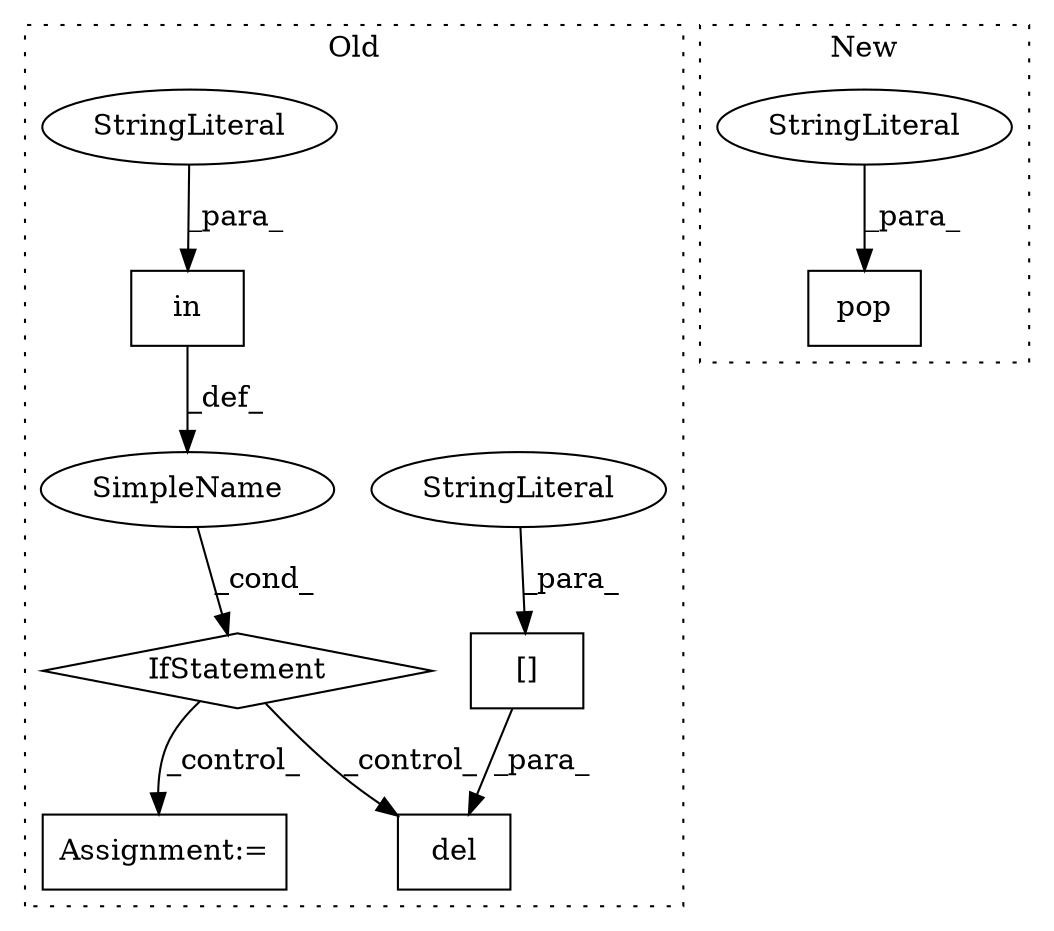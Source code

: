 digraph G {
subgraph cluster0 {
1 [label="del" a="32" s="4373,4389" l="4,1" shape="box"];
3 [label="[]" a="2" s="4377,4388" l="3,1" shape="box"];
4 [label="StringLiteral" a="45" s="4380" l="8" shape="ellipse"];
6 [label="IfStatement" a="25" s="4142,4164" l="8,2" shape="diamond"];
7 [label="SimpleName" a="42" s="" l="" shape="ellipse"];
8 [label="in" a="105" s="4150" l="14" shape="box"];
9 [label="StringLiteral" a="45" s="4150" l="8" shape="ellipse"];
10 [label="Assignment:=" a="7" s="4323" l="1" shape="box"];
label = "Old";
style="dotted";
}
subgraph cluster1 {
2 [label="pop" a="32" s="4562,4579" l="4,1" shape="box"];
5 [label="StringLiteral" a="45" s="4566" l="8" shape="ellipse"];
label = "New";
style="dotted";
}
3 -> 1 [label="_para_"];
4 -> 3 [label="_para_"];
5 -> 2 [label="_para_"];
6 -> 10 [label="_control_"];
6 -> 1 [label="_control_"];
7 -> 6 [label="_cond_"];
8 -> 7 [label="_def_"];
9 -> 8 [label="_para_"];
}